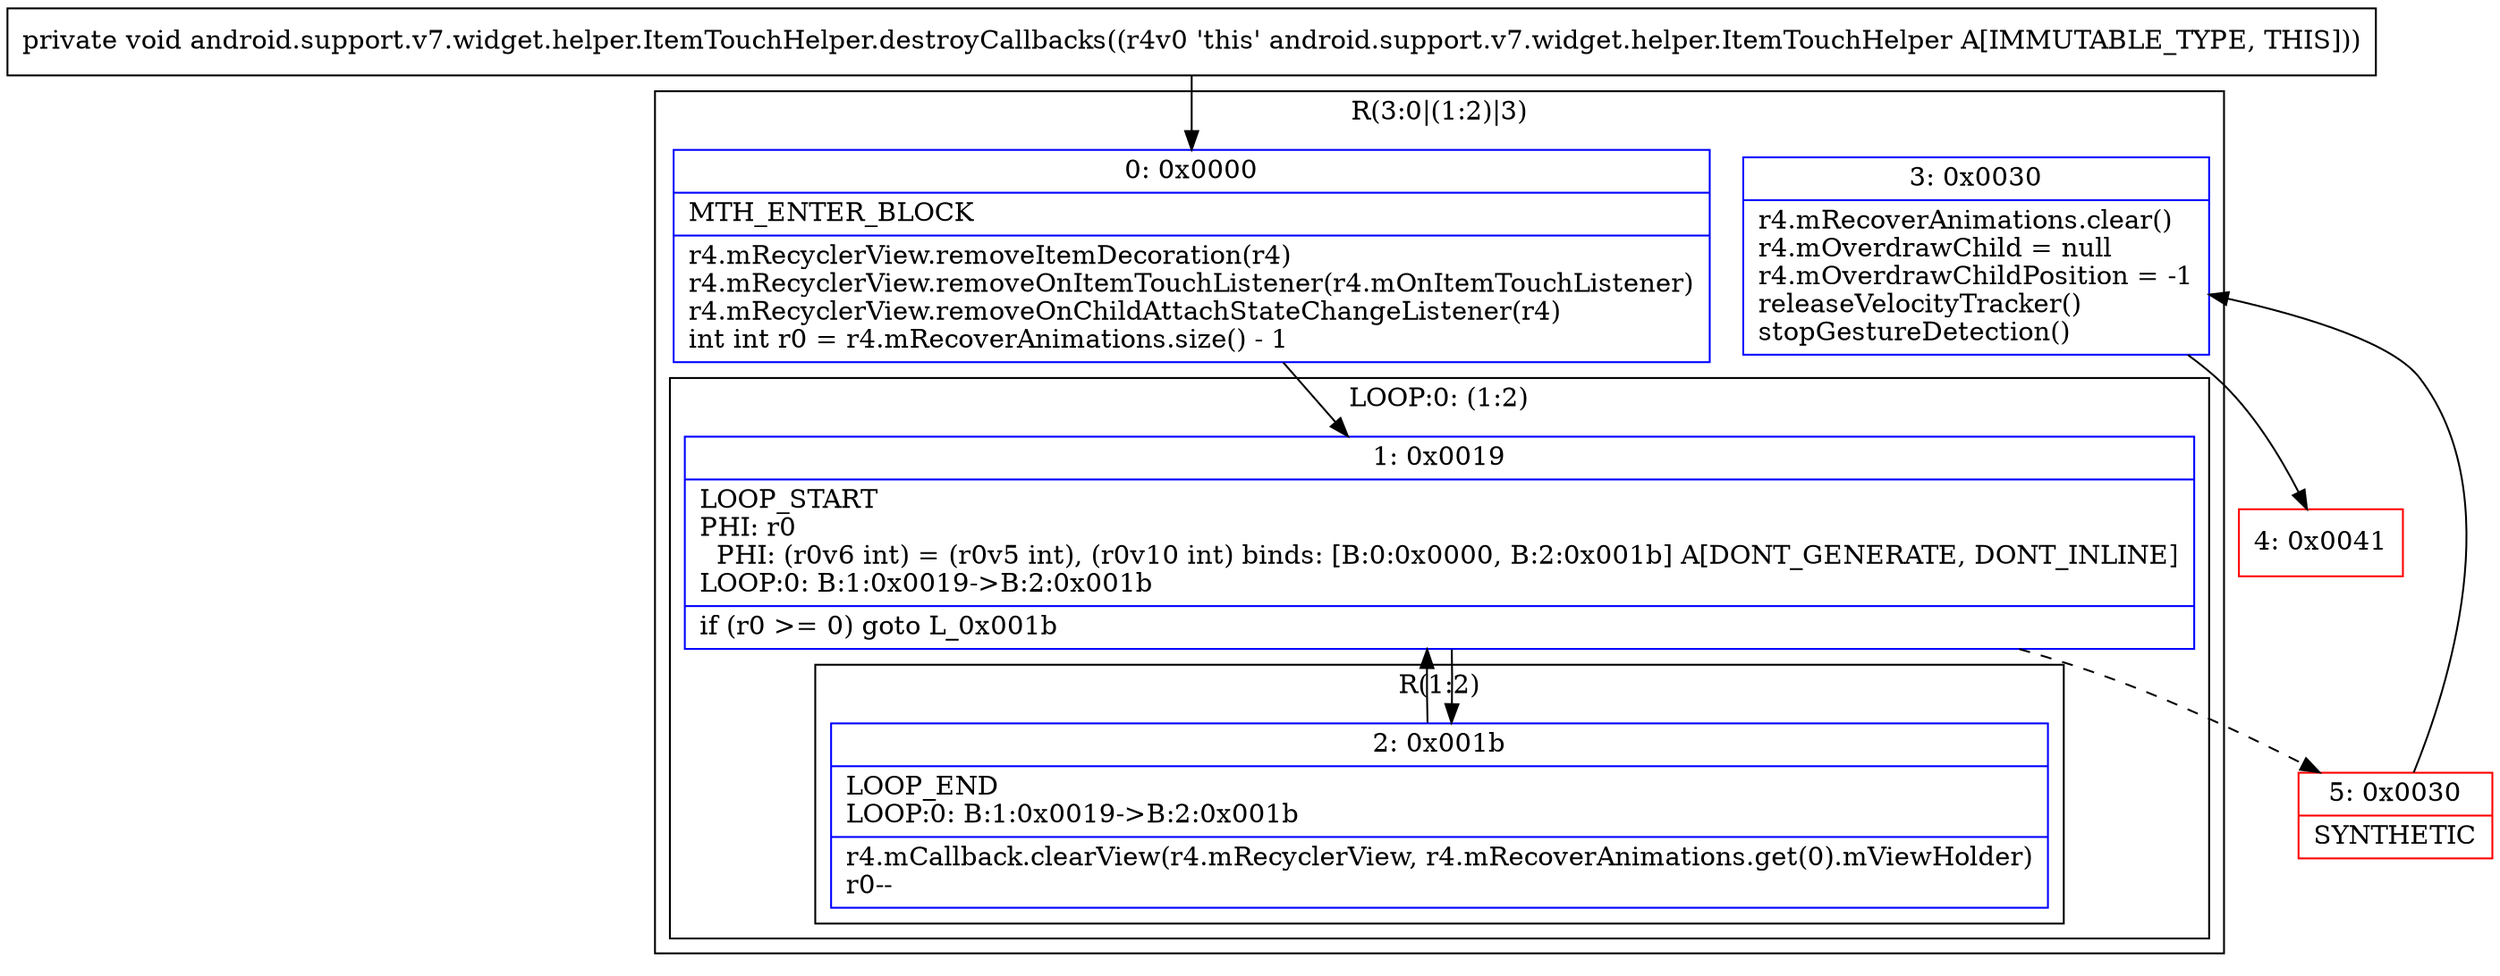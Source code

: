 digraph "CFG forandroid.support.v7.widget.helper.ItemTouchHelper.destroyCallbacks()V" {
subgraph cluster_Region_329887698 {
label = "R(3:0|(1:2)|3)";
node [shape=record,color=blue];
Node_0 [shape=record,label="{0\:\ 0x0000|MTH_ENTER_BLOCK\l|r4.mRecyclerView.removeItemDecoration(r4)\lr4.mRecyclerView.removeOnItemTouchListener(r4.mOnItemTouchListener)\lr4.mRecyclerView.removeOnChildAttachStateChangeListener(r4)\lint int r0 = r4.mRecoverAnimations.size() \- 1\l}"];
subgraph cluster_LoopRegion_1527676305 {
label = "LOOP:0: (1:2)";
node [shape=record,color=blue];
Node_1 [shape=record,label="{1\:\ 0x0019|LOOP_START\lPHI: r0 \l  PHI: (r0v6 int) = (r0v5 int), (r0v10 int) binds: [B:0:0x0000, B:2:0x001b] A[DONT_GENERATE, DONT_INLINE]\lLOOP:0: B:1:0x0019\-\>B:2:0x001b\l|if (r0 \>= 0) goto L_0x001b\l}"];
subgraph cluster_Region_68730797 {
label = "R(1:2)";
node [shape=record,color=blue];
Node_2 [shape=record,label="{2\:\ 0x001b|LOOP_END\lLOOP:0: B:1:0x0019\-\>B:2:0x001b\l|r4.mCallback.clearView(r4.mRecyclerView, r4.mRecoverAnimations.get(0).mViewHolder)\lr0\-\-\l}"];
}
}
Node_3 [shape=record,label="{3\:\ 0x0030|r4.mRecoverAnimations.clear()\lr4.mOverdrawChild = null\lr4.mOverdrawChildPosition = \-1\lreleaseVelocityTracker()\lstopGestureDetection()\l}"];
}
Node_4 [shape=record,color=red,label="{4\:\ 0x0041}"];
Node_5 [shape=record,color=red,label="{5\:\ 0x0030|SYNTHETIC\l}"];
MethodNode[shape=record,label="{private void android.support.v7.widget.helper.ItemTouchHelper.destroyCallbacks((r4v0 'this' android.support.v7.widget.helper.ItemTouchHelper A[IMMUTABLE_TYPE, THIS])) }"];
MethodNode -> Node_0;
Node_0 -> Node_1;
Node_1 -> Node_2;
Node_1 -> Node_5[style=dashed];
Node_2 -> Node_1;
Node_3 -> Node_4;
Node_5 -> Node_3;
}

